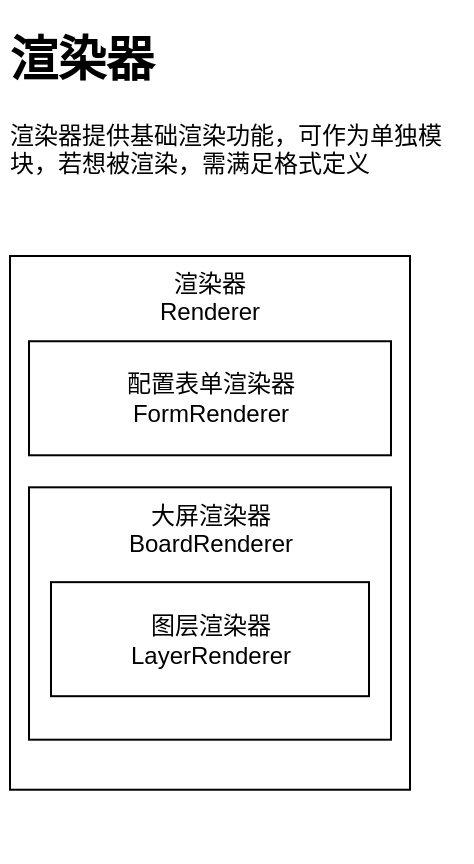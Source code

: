<mxfile>
    <diagram id="G8auiXpXaOgUYgz5J3JE" name="渲染器">
        <mxGraphModel dx="619" dy="1454" grid="0" gridSize="10" guides="1" tooltips="1" connect="1" arrows="1" fold="1" page="1" pageScale="1" pageWidth="1169" pageHeight="827" math="0" shadow="0">
            <root>
                <mxCell id="0"/>
                <mxCell id="1" parent="0"/>
                <mxCell id="14" value="&lt;h1&gt;渲染器&lt;/h1&gt;&lt;div&gt;渲染器提供基础渲染功能，可作为单独模块，若想被渲染，需满足格式定义&lt;/div&gt;" style="text;html=1;strokeColor=none;fillColor=none;spacing=5;spacingTop=-20;whiteSpace=wrap;overflow=hidden;rounded=0;" parent="1" vertex="1">
                    <mxGeometry x="18" y="-801" width="236" height="120" as="geometry"/>
                </mxCell>
                <mxCell id="15" value="" style="group" parent="1" vertex="1" connectable="0">
                    <mxGeometry x="23" y="-683" width="200" height="303" as="geometry"/>
                </mxCell>
                <mxCell id="7" value="渲染器&lt;br&gt;Renderer" style="rounded=0;whiteSpace=wrap;html=1;labelPosition=center;verticalLabelPosition=middle;align=center;verticalAlign=top;" parent="15" vertex="1">
                    <mxGeometry width="200" height="266.862" as="geometry"/>
                </mxCell>
                <mxCell id="8" value="配置表单渲染器&lt;br&gt;FormRenderer" style="rounded=0;whiteSpace=wrap;html=1;" parent="15" vertex="1">
                    <mxGeometry x="9.5" y="42.626" width="181" height="57.016" as="geometry"/>
                </mxCell>
                <mxCell id="11" value="大屏渲染器&lt;br&gt;BoardRenderer" style="rounded=0;whiteSpace=wrap;html=1;horizontal=1;labelPosition=center;verticalLabelPosition=middle;align=center;verticalAlign=top;" parent="15" vertex="1">
                    <mxGeometry x="9.5" y="115.659" width="181" height="126.185" as="geometry"/>
                </mxCell>
                <mxCell id="13" value="图层渲染器&lt;br&gt;LayerRenderer" style="rounded=0;whiteSpace=wrap;html=1;" parent="15" vertex="1">
                    <mxGeometry x="20.5" y="163.078" width="159" height="57.016" as="geometry"/>
                </mxCell>
            </root>
        </mxGraphModel>
    </diagram>
</mxfile>